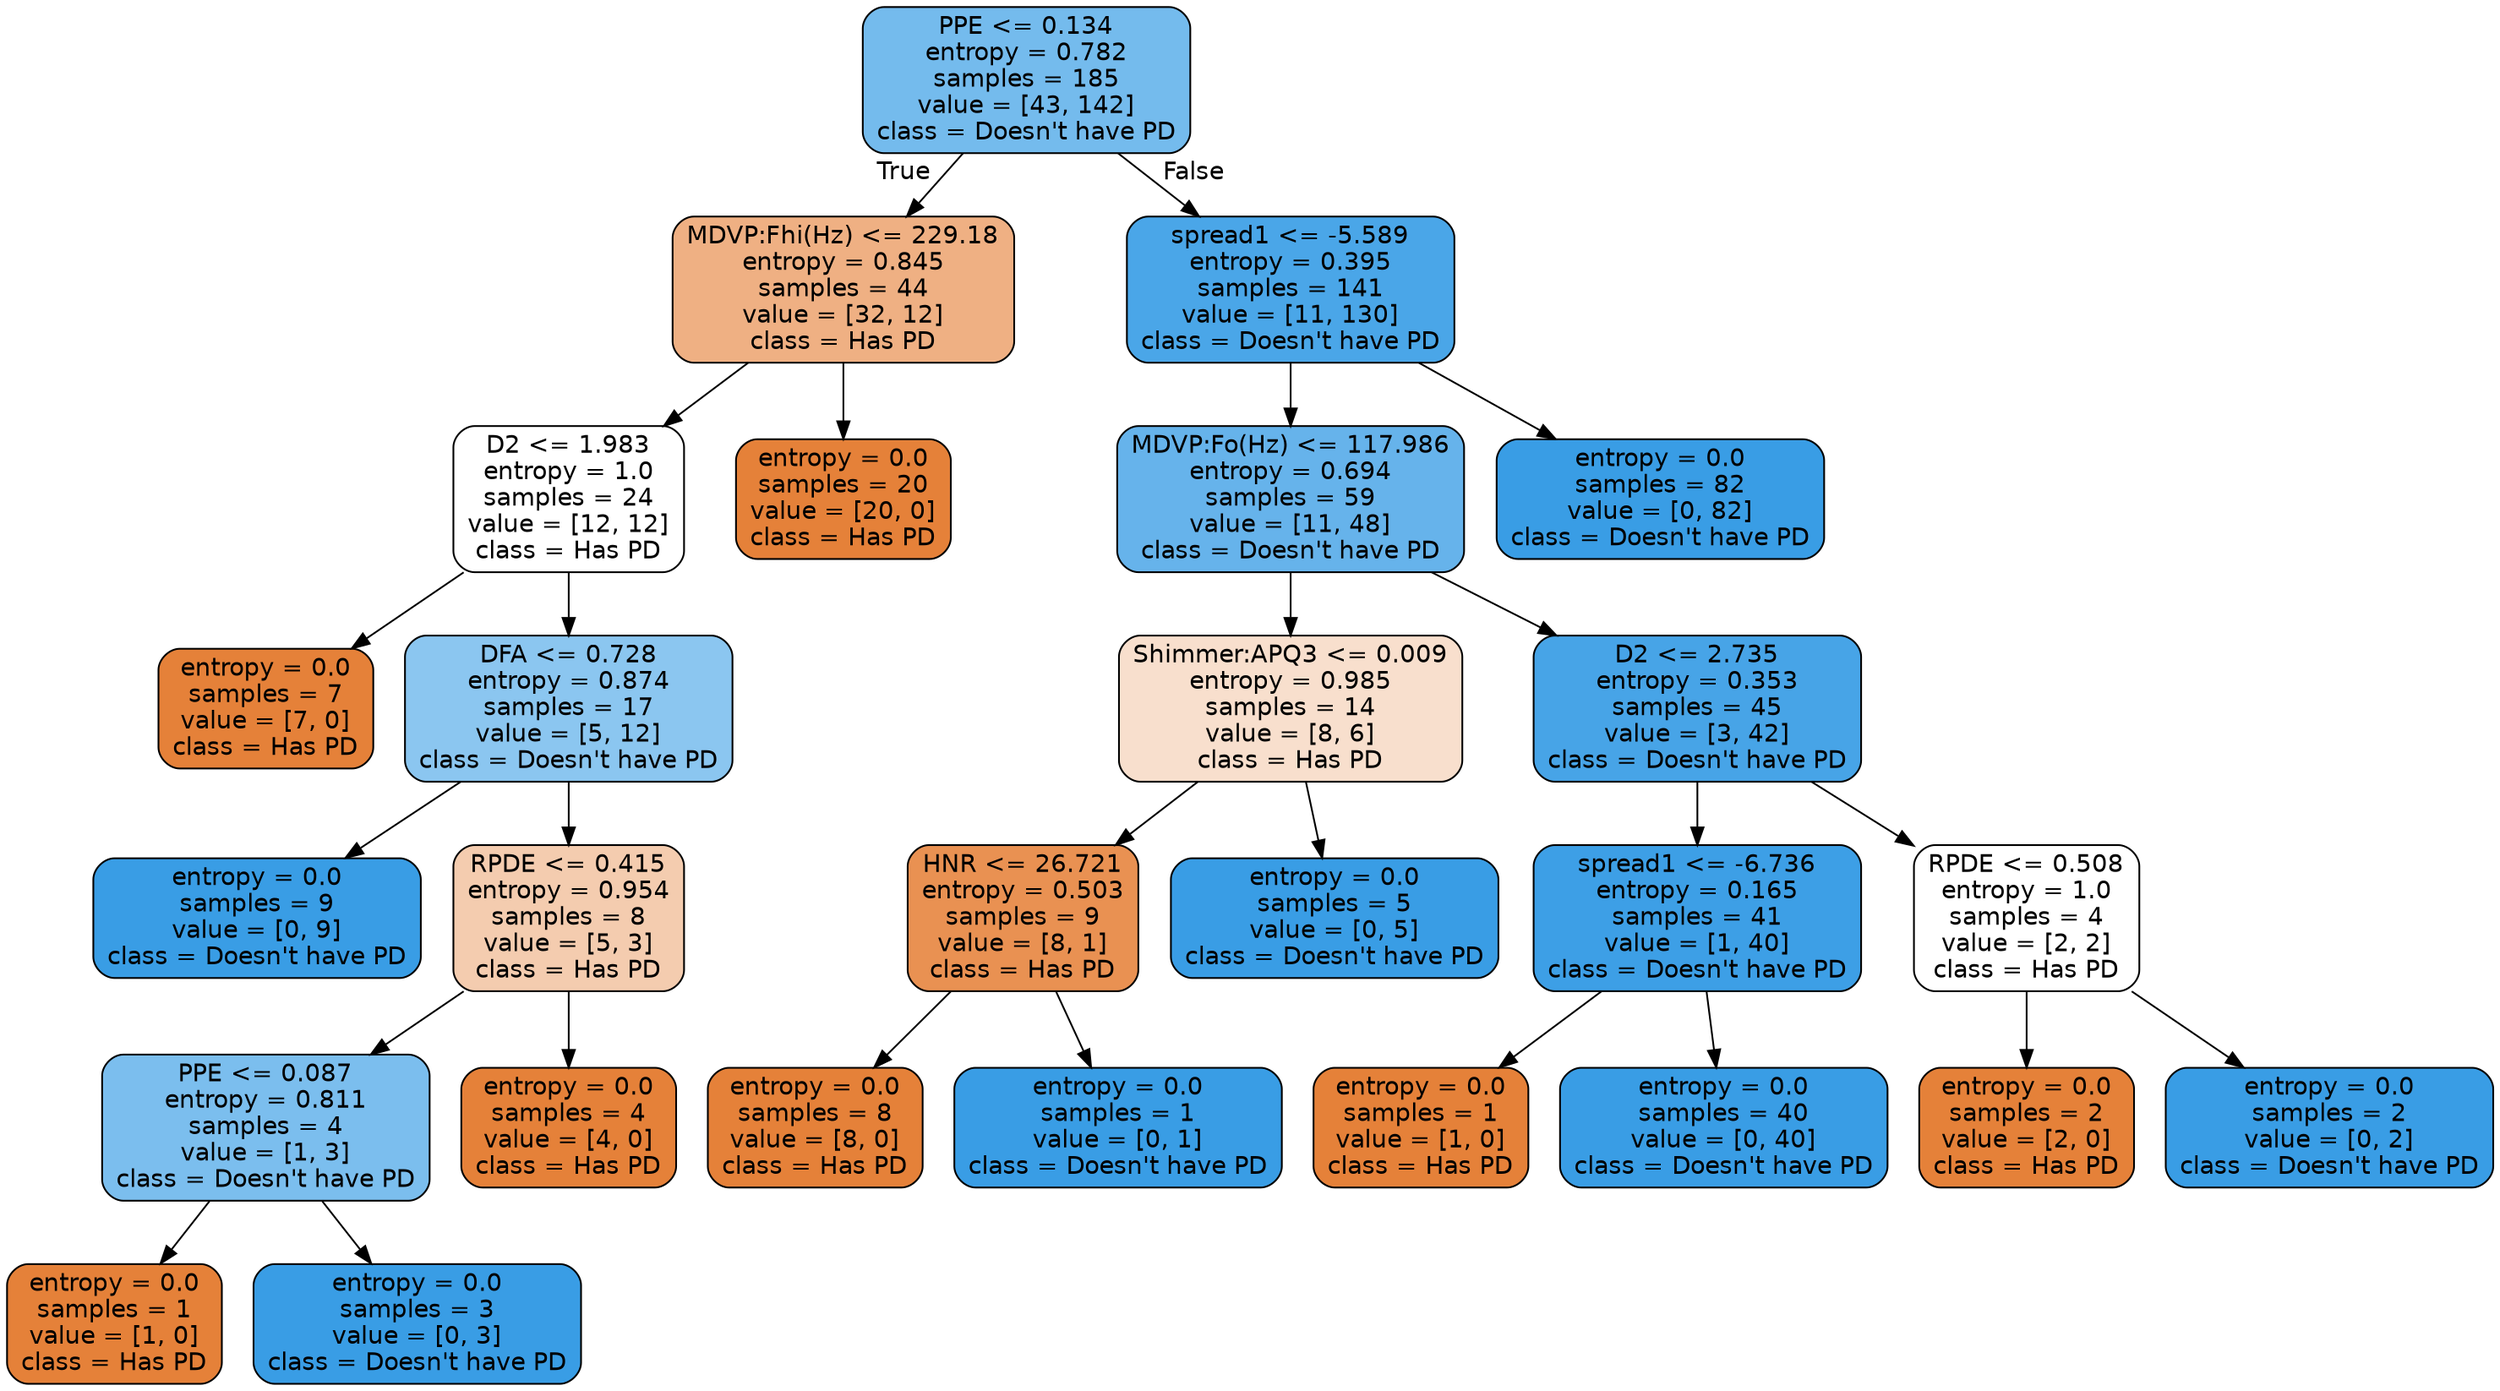 digraph Tree {
node [shape=box, style="filled, rounded", color="black", fontname=helvetica] ;
edge [fontname=helvetica] ;
0 [label="PPE <= 0.134\nentropy = 0.782\nsamples = 185\nvalue = [43, 142]\nclass = Doesn't have PD", fillcolor="#399de5b2"] ;
1 [label="MDVP:Fhi(Hz) <= 229.18\nentropy = 0.845\nsamples = 44\nvalue = [32, 12]\nclass = Has PD", fillcolor="#e581399f"] ;
0 -> 1 [labeldistance=2.5, labelangle=45, headlabel="True"] ;
2 [label="D2 <= 1.983\nentropy = 1.0\nsamples = 24\nvalue = [12, 12]\nclass = Has PD", fillcolor="#e5813900"] ;
1 -> 2 ;
3 [label="entropy = 0.0\nsamples = 7\nvalue = [7, 0]\nclass = Has PD", fillcolor="#e58139ff"] ;
2 -> 3 ;
4 [label="DFA <= 0.728\nentropy = 0.874\nsamples = 17\nvalue = [5, 12]\nclass = Doesn't have PD", fillcolor="#399de595"] ;
2 -> 4 ;
5 [label="entropy = 0.0\nsamples = 9\nvalue = [0, 9]\nclass = Doesn't have PD", fillcolor="#399de5ff"] ;
4 -> 5 ;
6 [label="RPDE <= 0.415\nentropy = 0.954\nsamples = 8\nvalue = [5, 3]\nclass = Has PD", fillcolor="#e5813966"] ;
4 -> 6 ;
7 [label="PPE <= 0.087\nentropy = 0.811\nsamples = 4\nvalue = [1, 3]\nclass = Doesn't have PD", fillcolor="#399de5aa"] ;
6 -> 7 ;
8 [label="entropy = 0.0\nsamples = 1\nvalue = [1, 0]\nclass = Has PD", fillcolor="#e58139ff"] ;
7 -> 8 ;
9 [label="entropy = 0.0\nsamples = 3\nvalue = [0, 3]\nclass = Doesn't have PD", fillcolor="#399de5ff"] ;
7 -> 9 ;
10 [label="entropy = 0.0\nsamples = 4\nvalue = [4, 0]\nclass = Has PD", fillcolor="#e58139ff"] ;
6 -> 10 ;
11 [label="entropy = 0.0\nsamples = 20\nvalue = [20, 0]\nclass = Has PD", fillcolor="#e58139ff"] ;
1 -> 11 ;
12 [label="spread1 <= -5.589\nentropy = 0.395\nsamples = 141\nvalue = [11, 130]\nclass = Doesn't have PD", fillcolor="#399de5e9"] ;
0 -> 12 [labeldistance=2.5, labelangle=-45, headlabel="False"] ;
13 [label="MDVP:Fo(Hz) <= 117.986\nentropy = 0.694\nsamples = 59\nvalue = [11, 48]\nclass = Doesn't have PD", fillcolor="#399de5c5"] ;
12 -> 13 ;
14 [label="Shimmer:APQ3 <= 0.009\nentropy = 0.985\nsamples = 14\nvalue = [8, 6]\nclass = Has PD", fillcolor="#e5813940"] ;
13 -> 14 ;
15 [label="HNR <= 26.721\nentropy = 0.503\nsamples = 9\nvalue = [8, 1]\nclass = Has PD", fillcolor="#e58139df"] ;
14 -> 15 ;
16 [label="entropy = 0.0\nsamples = 8\nvalue = [8, 0]\nclass = Has PD", fillcolor="#e58139ff"] ;
15 -> 16 ;
17 [label="entropy = 0.0\nsamples = 1\nvalue = [0, 1]\nclass = Doesn't have PD", fillcolor="#399de5ff"] ;
15 -> 17 ;
18 [label="entropy = 0.0\nsamples = 5\nvalue = [0, 5]\nclass = Doesn't have PD", fillcolor="#399de5ff"] ;
14 -> 18 ;
19 [label="D2 <= 2.735\nentropy = 0.353\nsamples = 45\nvalue = [3, 42]\nclass = Doesn't have PD", fillcolor="#399de5ed"] ;
13 -> 19 ;
20 [label="spread1 <= -6.736\nentropy = 0.165\nsamples = 41\nvalue = [1, 40]\nclass = Doesn't have PD", fillcolor="#399de5f9"] ;
19 -> 20 ;
21 [label="entropy = 0.0\nsamples = 1\nvalue = [1, 0]\nclass = Has PD", fillcolor="#e58139ff"] ;
20 -> 21 ;
22 [label="entropy = 0.0\nsamples = 40\nvalue = [0, 40]\nclass = Doesn't have PD", fillcolor="#399de5ff"] ;
20 -> 22 ;
23 [label="RPDE <= 0.508\nentropy = 1.0\nsamples = 4\nvalue = [2, 2]\nclass = Has PD", fillcolor="#e5813900"] ;
19 -> 23 ;
24 [label="entropy = 0.0\nsamples = 2\nvalue = [2, 0]\nclass = Has PD", fillcolor="#e58139ff"] ;
23 -> 24 ;
25 [label="entropy = 0.0\nsamples = 2\nvalue = [0, 2]\nclass = Doesn't have PD", fillcolor="#399de5ff"] ;
23 -> 25 ;
26 [label="entropy = 0.0\nsamples = 82\nvalue = [0, 82]\nclass = Doesn't have PD", fillcolor="#399de5ff"] ;
12 -> 26 ;
}